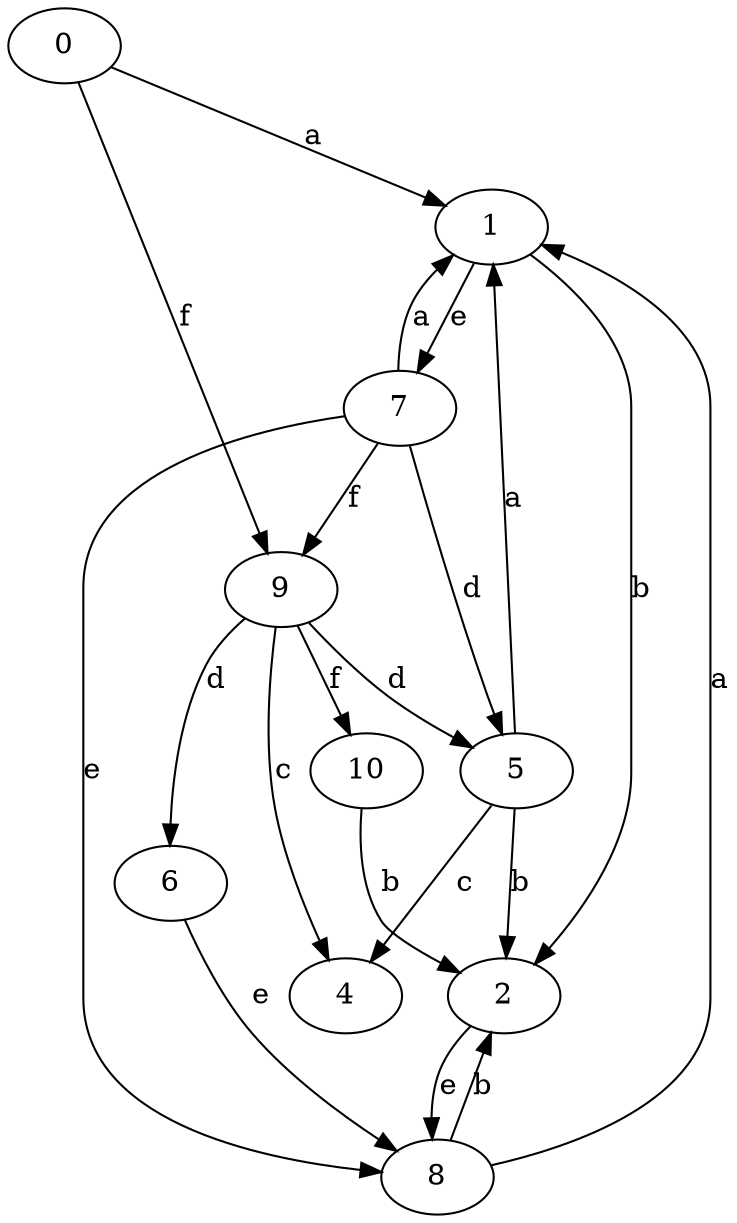 strict digraph  {
1;
0;
2;
4;
5;
6;
7;
8;
9;
10;
1 -> 2  [label=b];
1 -> 7  [label=e];
0 -> 1  [label=a];
0 -> 9  [label=f];
2 -> 8  [label=e];
5 -> 1  [label=a];
5 -> 2  [label=b];
5 -> 4  [label=c];
6 -> 8  [label=e];
7 -> 1  [label=a];
7 -> 5  [label=d];
7 -> 8  [label=e];
7 -> 9  [label=f];
8 -> 1  [label=a];
8 -> 2  [label=b];
9 -> 4  [label=c];
9 -> 5  [label=d];
9 -> 6  [label=d];
9 -> 10  [label=f];
10 -> 2  [label=b];
}
